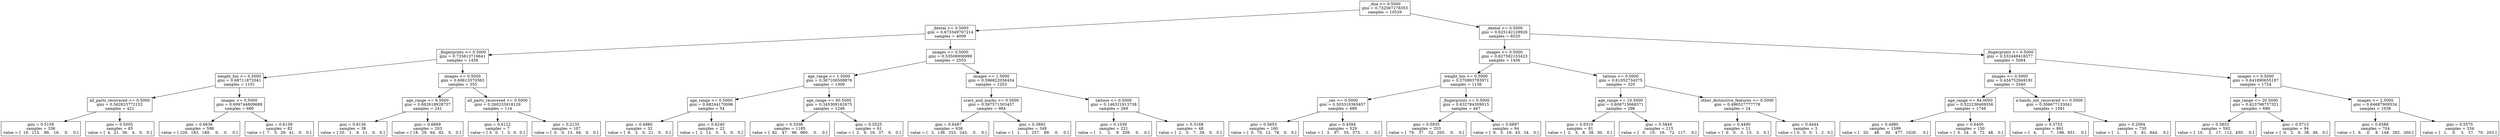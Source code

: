 digraph Tree {
0 [label="_dna <= 0.5000\ngini = 0.732567278353\nsamples = 10529", shape="box"] ;
1 [label="_dental <= 0.5000\ngini = 0.673349767214\nsamples = 4009", shape="box"] ;
0 -> 1 ;
2 [label="_fingerprints <= 0.5000\ngini = 0.735613716641\nsamples = 1456", shape="box"] ;
1 -> 2 ;
3 [label="weight_bin <= 0.5000\ngini = 0.68711872041\nsamples = 1101", shape="box"] ;
2 -> 3 ;
4 [label="all_parts_recovered <= 0.5000\ngini = 0.562623772152\nsamples = 421", shape="box"] ;
3 -> 4 ;
5 [label="gini = 0.5159\nsamples = 336\nvalue = [  16.  215.   89.   16.    0.    0.]", shape="box"] ;
4 -> 5 ;
6 [label="gini = 0.5005\nsamples = 85\nvalue = [  4.  21.  56.   4.   0.   0.]", shape="box"] ;
4 -> 6 ;
7 [label="images <= 0.5000\ngini = 0.699744809689\nsamples = 680", shape="box"] ;
3 -> 7 ;
8 [label="gini = 0.6636\nsamples = 598\nvalue = [ 226.  183.  189.    0.    0.    0.]", shape="box"] ;
7 -> 8 ;
9 [label="gini = 0.6139\nsamples = 82\nvalue = [  7.   5.  29.  41.   0.   0.]", shape="box"] ;
7 -> 9 ;
10 [label="images <= 0.5000\ngini = 0.60613370363\nsamples = 355", shape="box"] ;
2 -> 10 ;
11 [label="age_range <= 6.5000\ngini = 0.692618928737\nsamples = 241", shape="box"] ;
10 -> 11 ;
12 [label="gini = 0.6136\nsamples = 38\nvalue = [ 20.   1.   6.  11.   0.   0.]", shape="box"] ;
11 -> 12 ;
13 [label="gini = 0.6669\nsamples = 203\nvalue = [ 18.  29.  64.  92.   0.   0.]", shape="box"] ;
11 -> 13 ;
14 [label="all_parts_recovered <= 0.5000\ngini = 0.260233918129\nsamples = 114", shape="box"] ;
10 -> 14 ;
15 [label="gini = 0.6122\nsamples = 7\nvalue = [ 3.  0.  1.  3.  0.  0.]", shape="box"] ;
14 -> 15 ;
16 [label="gini = 0.2135\nsamples = 107\nvalue = [  0.   0.  13.  94.   0.   0.]", shape="box"] ;
14 -> 16 ;
17 [label="images <= 0.5000\ngini = 0.53506906999\nsamples = 2553", shape="box"] ;
1 -> 17 ;
18 [label="age_range <= 1.5000\ngini = 0.367106508876\nsamples = 1300", shape="box"] ;
17 -> 18 ;
19 [label="age_range <= 0.5000\ngini = 0.68244170096\nsamples = 54", shape="box"] ;
18 -> 19 ;
20 [label="gini = 0.4980\nsamples = 32\nvalue = [  8.   3.   0.  21.   0.   0.]", shape="box"] ;
19 -> 20 ;
21 [label="gini = 0.6240\nsamples = 22\nvalue = [  2.  12.   5.   3.   0.   0.]", shape="box"] ;
19 -> 21 ;
22 [label="age_range <= 90.5000\ngini = 0.345309162675\nsamples = 1246", shape="box"] ;
18 -> 22 ;
23 [label="gini = 0.3308\nsamples = 1185\nvalue = [  82.   47.   96.  960.    0.    0.]", shape="box"] ;
22 -> 23 ;
24 [label="gini = 0.5525\nsamples = 61\nvalue = [  2.   6.  16.  37.   0.   0.]", shape="box"] ;
22 -> 24 ;
25 [label="images <= 1.5000\ngini = 0.596822056434\nsamples = 1253", shape="box"] ;
17 -> 25 ;
26 [label="scars_and_marks <= 0.5000\ngini = 0.597571303457\nsamples = 984", shape="box"] ;
25 -> 26 ;
27 [label="gini = 0.6487\nsamples = 636\nvalue = [   2.  138.  253.  243.    0.    0.]", shape="box"] ;
26 -> 27 ;
28 [label="gini = 0.3892\nsamples = 348\nvalue = [   1.    1.  257.   89.    0.    0.]", shape="box"] ;
26 -> 28 ;
29 [label="tattoos <= 0.5000\ngini = 0.146321913738\nsamples = 269", shape="box"] ;
25 -> 29 ;
30 [label="gini = 0.1039\nsamples = 221\nvalue = [   1.    2.    9.  209.    0.    0.]", shape="box"] ;
29 -> 30 ;
31 [label="gini = 0.3168\nsamples = 48\nvalue = [  2.   0.   7.  39.   0.   0.]", shape="box"] ;
29 -> 31 ;
32 [label="_dental <= 0.5000\ngini = 0.625142129926\nsamples = 6520", shape="box"] ;
0 -> 32 ;
33 [label="images <= 0.5000\ngini = 0.627582153423\nsamples = 1456", shape="box"] ;
32 -> 33 ;
34 [label="weight_bin <= 0.5000\ngini = 0.570803783971\nsamples = 1136", shape="box"] ;
33 -> 34 ;
35 [label="_sex <= 0.5000\ngini = 0.503310365457\nsamples = 689", shape="box"] ;
34 -> 35 ;
36 [label="gini = 0.5653\nsamples = 160\nvalue = [  0.  70.  12.  78.   0.   0.]", shape="box"] ;
35 -> 36 ;
37 [label="gini = 0.4584\nsamples = 529\nvalue = [   3.   97.   55.  373.    1.    0.]", shape="box"] ;
35 -> 37 ;
38 [label="_fingerprints <= 0.5000\ngini = 0.632784309015\nsamples = 447", shape="box"] ;
34 -> 38 ;
39 [label="gini = 0.5935\nsamples = 353\nvalue = [  79.   37.   32.  205.    0.    0.]", shape="box"] ;
38 -> 39 ;
40 [label="gini = 0.6897\nsamples = 94\nvalue = [  6.   5.  16.  43.  24.   0.]", shape="box"] ;
38 -> 40 ;
41 [label="tattoos <= 0.5000\ngini = 0.61052734375\nsamples = 320", shape="box"] ;
33 -> 41 ;
42 [label="age_range <= 10.5000\ngini = 0.606715668371\nsamples = 296", shape="box"] ;
41 -> 42 ;
43 [label="gini = 0.6310\nsamples = 81\nvalue = [  2.   3.   8.  38.  30.   0.]", shape="box"] ;
42 -> 43 ;
44 [label="gini = 0.5840\nsamples = 215\nvalue = [   0.   10.   16.   72.  117.    0.]", shape="box"] ;
42 -> 44 ;
45 [label="other_distinctive_features <= 0.5000\ngini = 0.496527777778\nsamples = 24", shape="box"] ;
41 -> 45 ;
46 [label="gini = 0.4490\nsamples = 21\nvalue = [  0.   0.   3.  15.   3.   0.]", shape="box"] ;
45 -> 46 ;
47 [label="gini = 0.4444\nsamples = 3\nvalue = [ 0.  0.  0.  1.  2.  0.]", shape="box"] ;
45 -> 47 ;
48 [label="_fingerprints <= 0.5000\ngini = 0.532449418377\nsamples = 5064", shape="box"] ;
32 -> 48 ;
49 [label="images <= 0.5000\ngini = 0.434752949191\nsamples = 3340", shape="box"] ;
48 -> 49 ;
50 [label="age_range <= 84.0000\ngini = 0.522238469356\nsamples = 1749", shape="box"] ;
49 -> 50 ;
51 [label="gini = 0.4980\nsamples = 1599\nvalue = [   20.    46.    30.   477.  1026.     0.]", shape="box"] ;
50 -> 51 ;
52 [label="gini = 0.6400\nsamples = 150\nvalue = [  0.  24.   6.  72.  48.   0.]", shape="box"] ;
50 -> 52 ;
53 [label="n-hands_not_recovered <= 0.5000\ngini = 0.306677133041\nsamples = 1591", shape="box"] ;
49 -> 53 ;
54 [label="gini = 0.3753\nsamples = 861\nvalue = [   4.    1.    7.  198.  651.    0.]", shape="box"] ;
53 -> 54 ;
55 [label="gini = 0.2094\nsamples = 730\nvalue = [   1.    1.    3.   81.  644.    0.]", shape="box"] ;
53 -> 55 ;
56 [label="images <= 0.5000\ngini = 0.641890655197\nsamples = 1724", shape="box"] ;
48 -> 56 ;
57 [label="age_range <= 20.5000\ngini = 0.423798757321\nsamples = 686", shape="box"] ;
56 -> 57 ;
58 [label="gini = 0.3853\nsamples = 592\nvalue = [  10.    3.   17.  112.  450.    0.]", shape="box"] ;
57 -> 58 ;
59 [label="gini = 0.5713\nsamples = 94\nvalue = [  0.   2.   6.  38.  48.   0.]", shape="box"] ;
57 -> 59 ;
60 [label="images <= 2.5000\ngini = 0.64687909534\nsamples = 1038", shape="box"] ;
56 -> 60 ;
61 [label="gini = 0.6588\nsamples = 704\nvalue = [   6.    0.    8.  148.  282.  260.]", shape="box"] ;
60 -> 61 ;
62 [label="gini = 0.5575\nsamples = 334\nvalue = [   1.    0.    3.   57.   70.  203.]", shape="box"] ;
60 -> 62 ;
}